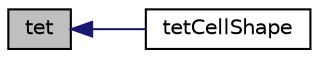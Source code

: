digraph "tet"
{
  bgcolor="transparent";
  edge [fontname="Helvetica",fontsize="10",labelfontname="Helvetica",labelfontsize="10"];
  node [fontname="Helvetica",fontsize="10",shape=record];
  rankdir="LR";
  Node1 [label="tet",height=0.2,width=0.4,color="black", fillcolor="grey75", style="filled", fontcolor="black"];
  Node1 -> Node2 [dir="back",color="midnightblue",fontsize="10",style="solid",fontname="Helvetica"];
  Node2 [label="tetCellShape",height=0.2,width=0.4,color="black",URL="$a02656.html#a037c19ed6a7da8ffc31d97aa99266d99",tooltip="Return tet shape cell. "];
}
